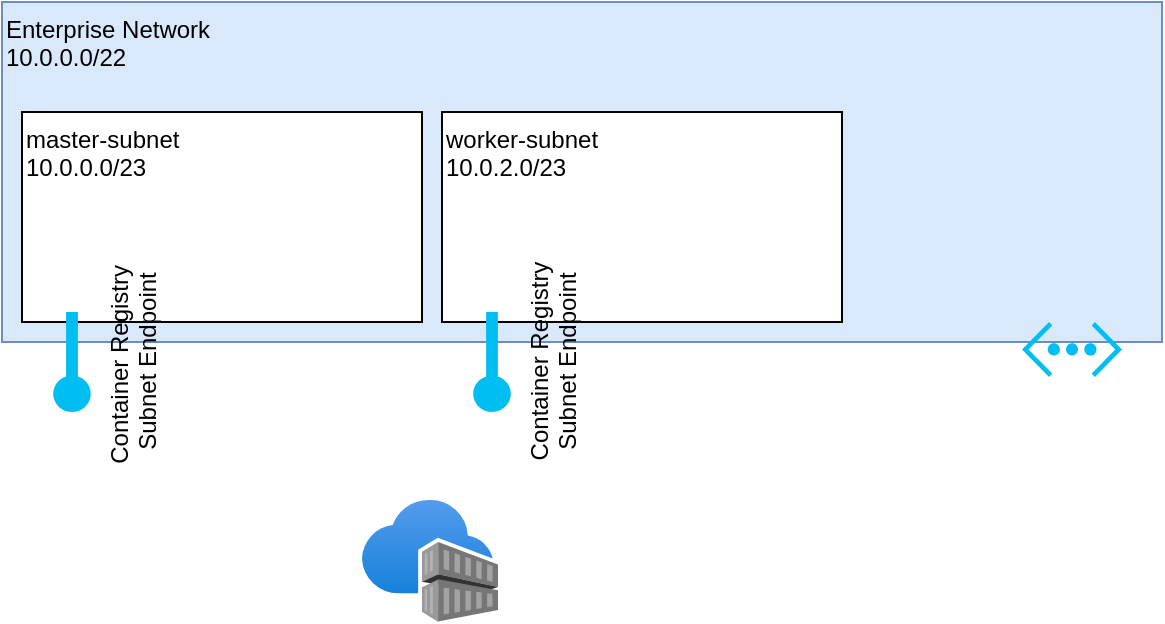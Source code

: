 <mxfile version="14.4.3" type="github">
  <diagram id="lvu1Uq9sEYOPz8YFPqiM" name="Page-1">
    <mxGraphModel dx="702" dy="761" grid="1" gridSize="10" guides="1" tooltips="1" connect="1" arrows="1" fold="1" page="1" pageScale="1" pageWidth="850" pageHeight="1100" math="0" shadow="0">
      <root>
        <mxCell id="0" />
        <mxCell id="1" parent="0" />
        <mxCell id="b3QHdRPmvPjv8o-OY0a0-1" value="Enterprise Network&lt;br&gt;10.0.0.0/22&lt;br&gt;" style="rounded=0;whiteSpace=wrap;html=1;fillColor=#dae8fc;strokeColor=#6c8ebf;verticalAlign=top;align=left;" parent="1" vertex="1">
          <mxGeometry x="50" y="240" width="580" height="170" as="geometry" />
        </mxCell>
        <mxCell id="b3QHdRPmvPjv8o-OY0a0-2" value="master-subnet&lt;br&gt;10.0.0.0/23" style="rounded=0;whiteSpace=wrap;html=1;verticalAlign=top;align=left;" parent="1" vertex="1">
          <mxGeometry x="60" y="295" width="200" height="105" as="geometry" />
        </mxCell>
        <mxCell id="b3QHdRPmvPjv8o-OY0a0-3" value="" style="verticalLabelPosition=bottom;html=1;verticalAlign=top;align=center;strokeColor=none;fillColor=#00BEF2;shape=mxgraph.azure.virtual_network;pointerEvents=1;" parent="1" vertex="1">
          <mxGeometry x="560" y="400" width="50" height="27.5" as="geometry" />
        </mxCell>
        <mxCell id="b3QHdRPmvPjv8o-OY0a0-4" value="worker-subnet&lt;br&gt;10.0.2.0/23" style="rounded=0;whiteSpace=wrap;html=1;align=left;verticalAlign=top;" parent="1" vertex="1">
          <mxGeometry x="270" y="295" width="200" height="105" as="geometry" />
        </mxCell>
        <mxCell id="nJYneQumT8Z_ZIT9xsbs-1" value="" style="aspect=fixed;html=1;points=[];align=center;image;fontSize=12;image=img/lib/azure2/containers/Container_Registries.svg;" vertex="1" parent="1">
          <mxGeometry x="230" y="489" width="68" height="61" as="geometry" />
        </mxCell>
        <mxCell id="nJYneQumT8Z_ZIT9xsbs-2" value="Container Registry&amp;nbsp;&lt;br&gt;Subnet Endpoint" style="verticalLabelPosition=bottom;html=1;verticalAlign=top;align=center;strokeColor=none;fillColor=#00BEF2;shape=mxgraph.azure.service_endpoint;rotation=-90;" vertex="1" parent="1">
          <mxGeometry x="60" y="410" width="50" height="20" as="geometry" />
        </mxCell>
        <mxCell id="nJYneQumT8Z_ZIT9xsbs-3" value="Container Registry&lt;br&gt;Subnet Endpoint" style="verticalLabelPosition=bottom;html=1;verticalAlign=top;align=center;strokeColor=none;fillColor=#00BEF2;shape=mxgraph.azure.service_endpoint;rotation=-90;" vertex="1" parent="1">
          <mxGeometry x="270" y="410" width="50" height="20" as="geometry" />
        </mxCell>
      </root>
    </mxGraphModel>
  </diagram>
</mxfile>
